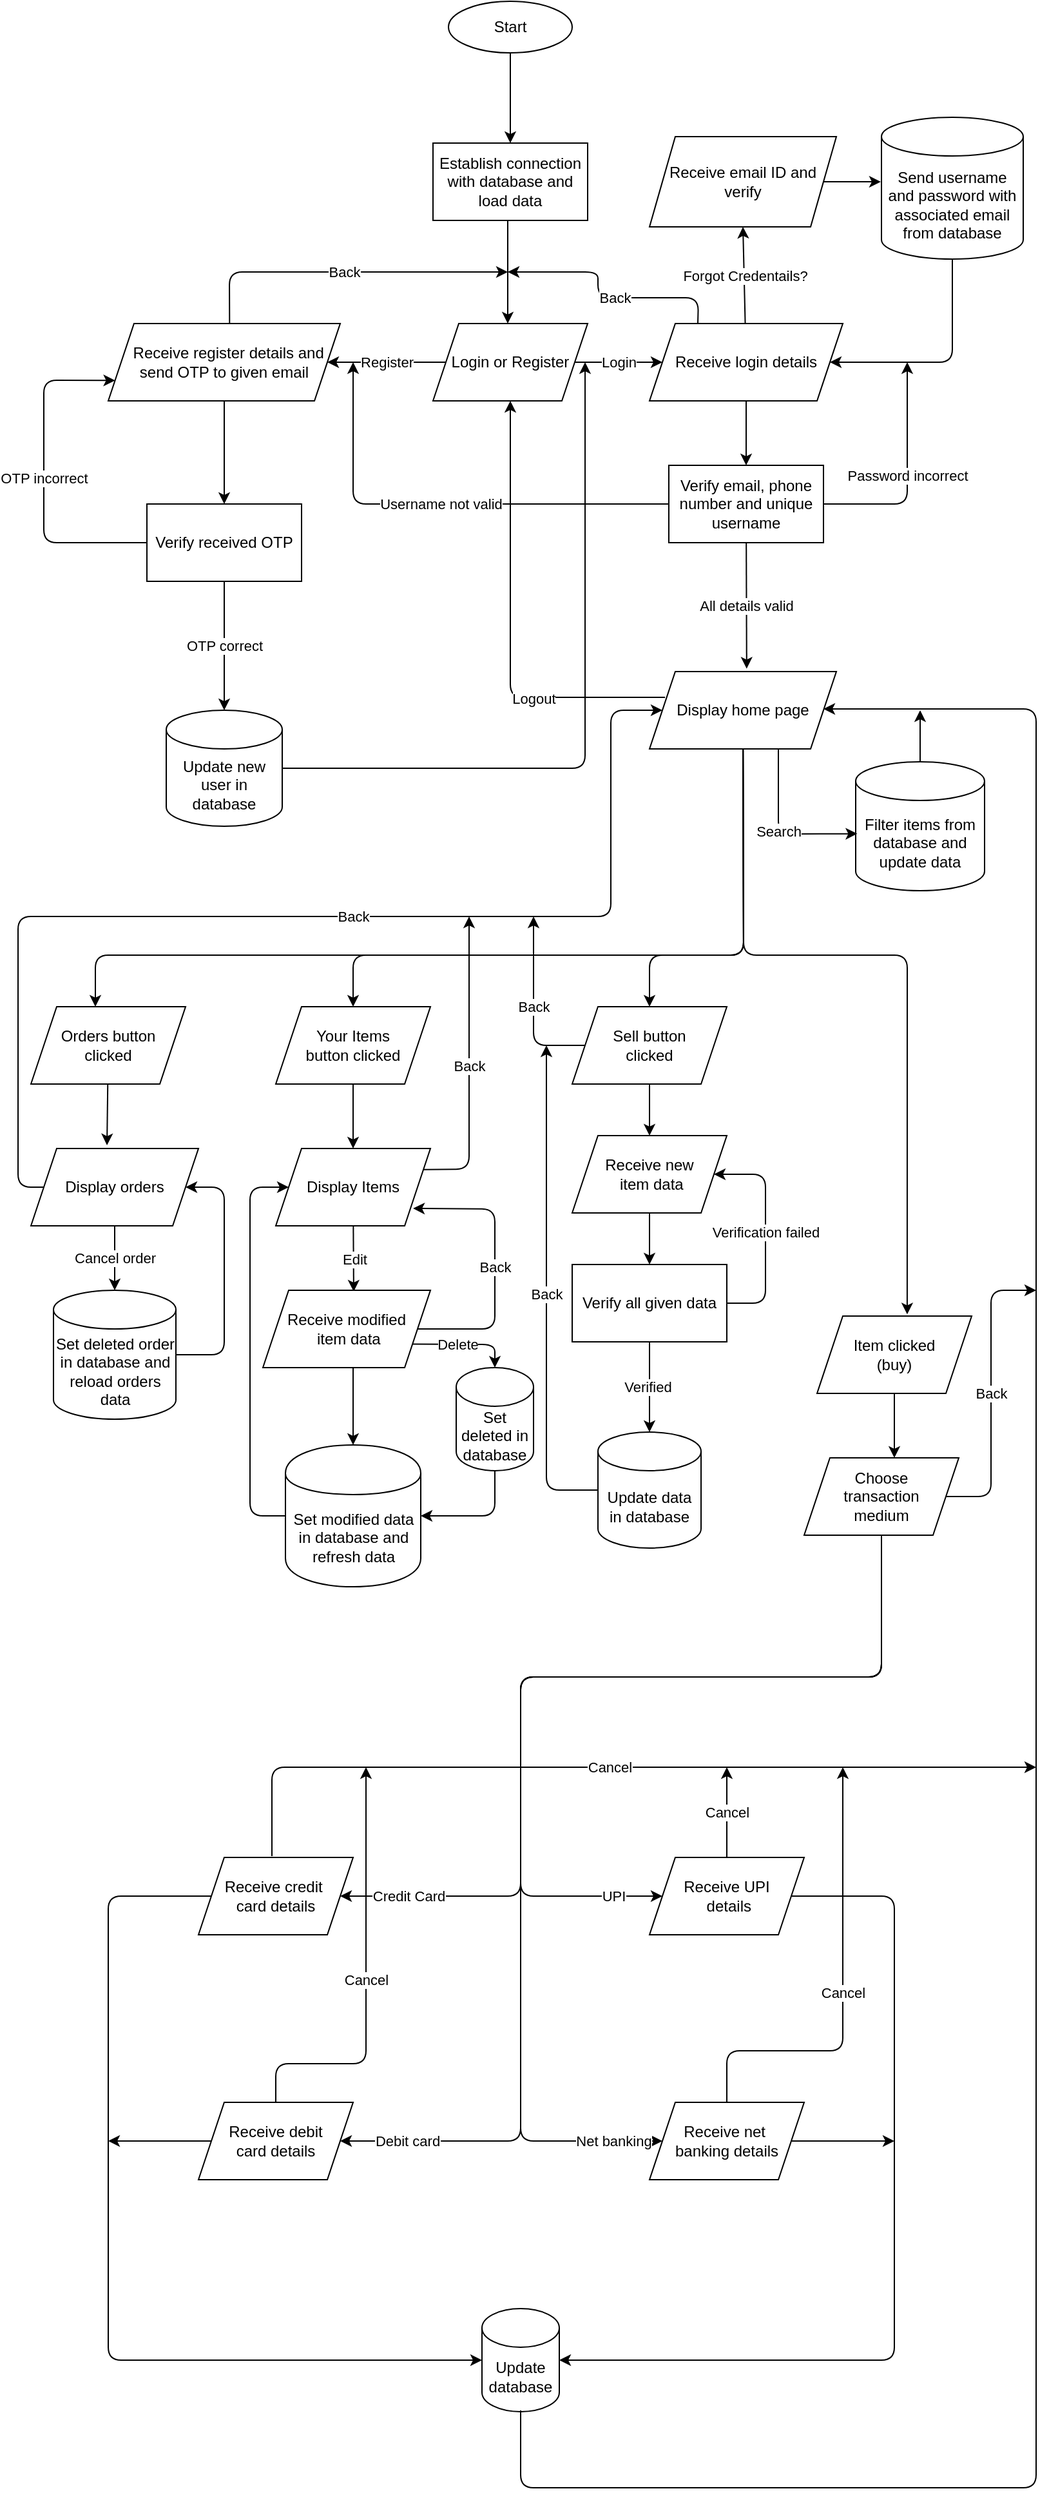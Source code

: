 <mxfile>
    <diagram id="v8a2AImK6Y1Kj5C-OFho" name="Page-1">
        <mxGraphModel dx="392" dy="780" grid="1" gridSize="10" guides="1" tooltips="1" connect="1" arrows="1" fold="1" page="1" pageScale="1" pageWidth="827" pageHeight="1169" background="none" math="0" shadow="0">
            <root>
                <mxCell id="0"/>
                <mxCell id="1" parent="0"/>
                <mxCell id="FD6uZ6-jMCt1QQ3MNHTS-6" value="" style="edgeStyle=orthogonalEdgeStyle;orthogonalLoop=1;jettySize=auto;html=1;fillColor=#e1d5e7;" parent="1" source="FD6uZ6-jMCt1QQ3MNHTS-4" target="FD6uZ6-jMCt1QQ3MNHTS-5" edge="1">
                    <mxGeometry relative="1" as="geometry"/>
                </mxCell>
                <mxCell id="FD6uZ6-jMCt1QQ3MNHTS-4" value="Start" style="ellipse;whiteSpace=wrap;html=1;" parent="1" vertex="1">
                    <mxGeometry x="354" y="20" width="96" height="40" as="geometry"/>
                </mxCell>
                <mxCell id="FD6uZ6-jMCt1QQ3MNHTS-8" value="" style="edgeStyle=orthogonalEdgeStyle;orthogonalLoop=1;jettySize=auto;html=1;" parent="1" source="FD6uZ6-jMCt1QQ3MNHTS-5" target="FD6uZ6-jMCt1QQ3MNHTS-7" edge="1">
                    <mxGeometry relative="1" as="geometry">
                        <Array as="points">
                            <mxPoint x="400" y="230"/>
                            <mxPoint x="400" y="230"/>
                        </Array>
                    </mxGeometry>
                </mxCell>
                <mxCell id="FD6uZ6-jMCt1QQ3MNHTS-5" value="Establish connection with database and load data" style="whiteSpace=wrap;html=1;" parent="1" vertex="1">
                    <mxGeometry x="342" y="130" width="120" height="60" as="geometry"/>
                </mxCell>
                <mxCell id="FD6uZ6-jMCt1QQ3MNHTS-7" value="Login or Register" style="shape=parallelogram;perimeter=parallelogramPerimeter;whiteSpace=wrap;html=1;fixedSize=1;" parent="1" vertex="1">
                    <mxGeometry x="342" y="270" width="120" height="60" as="geometry"/>
                </mxCell>
                <mxCell id="FD6uZ6-jMCt1QQ3MNHTS-27" value="" style="edgeStyle=orthogonalEdgeStyle;orthogonalLoop=1;jettySize=auto;html=1;" parent="1" source="FD6uZ6-jMCt1QQ3MNHTS-9" target="FD6uZ6-jMCt1QQ3MNHTS-26" edge="1">
                    <mxGeometry relative="1" as="geometry"/>
                </mxCell>
                <mxCell id="FD6uZ6-jMCt1QQ3MNHTS-9" value="Receive login details" style="shape=parallelogram;perimeter=parallelogramPerimeter;whiteSpace=wrap;html=1;fixedSize=1;" parent="1" vertex="1">
                    <mxGeometry x="510" y="270" width="150" height="60" as="geometry"/>
                </mxCell>
                <mxCell id="FD6uZ6-jMCt1QQ3MNHTS-13" value="" style="endArrow=classic;html=1;exitX=1;exitY=0.5;exitDx=0;exitDy=0;" parent="1" source="FD6uZ6-jMCt1QQ3MNHTS-7" target="FD6uZ6-jMCt1QQ3MNHTS-9" edge="1">
                    <mxGeometry relative="1" as="geometry">
                        <mxPoint x="460" y="300" as="sourcePoint"/>
                        <mxPoint x="550" y="299.8" as="targetPoint"/>
                    </mxGeometry>
                </mxCell>
                <mxCell id="FD6uZ6-jMCt1QQ3MNHTS-14" value="Login" style="edgeLabel;resizable=0;html=1;align=center;verticalAlign=middle;" parent="FD6uZ6-jMCt1QQ3MNHTS-13" connectable="0" vertex="1">
                    <mxGeometry relative="1" as="geometry"/>
                </mxCell>
                <mxCell id="FD6uZ6-jMCt1QQ3MNHTS-17" value="" style="endArrow=classic;html=1;entryX=0.5;entryY=1;entryDx=0;entryDy=0;" parent="1" source="FD6uZ6-jMCt1QQ3MNHTS-9" target="FD6uZ6-jMCt1QQ3MNHTS-19" edge="1">
                    <mxGeometry relative="1" as="geometry">
                        <mxPoint x="635" y="170" as="sourcePoint"/>
                        <mxPoint x="635" y="170" as="targetPoint"/>
                    </mxGeometry>
                </mxCell>
                <mxCell id="FD6uZ6-jMCt1QQ3MNHTS-18" value="Forgot Credentails?" style="edgeLabel;resizable=0;html=1;align=center;verticalAlign=middle;" parent="FD6uZ6-jMCt1QQ3MNHTS-17" connectable="0" vertex="1">
                    <mxGeometry relative="1" as="geometry"/>
                </mxCell>
                <mxCell id="FD6uZ6-jMCt1QQ3MNHTS-19" value="Receive email ID and verify" style="shape=parallelogram;perimeter=parallelogramPerimeter;whiteSpace=wrap;html=1;fixedSize=1;" parent="1" vertex="1">
                    <mxGeometry x="510" y="125" width="145" height="70" as="geometry"/>
                </mxCell>
                <mxCell id="FD6uZ6-jMCt1QQ3MNHTS-22" value="" style="endArrow=classic;html=1;entryX=-0.005;entryY=0.455;entryDx=0;entryDy=0;entryPerimeter=0;" parent="1" source="FD6uZ6-jMCt1QQ3MNHTS-19" target="FD6uZ6-jMCt1QQ3MNHTS-23" edge="1">
                    <mxGeometry width="50" height="50" relative="1" as="geometry">
                        <mxPoint x="655" y="210" as="sourcePoint"/>
                        <mxPoint x="700" y="160" as="targetPoint"/>
                    </mxGeometry>
                </mxCell>
                <mxCell id="FD6uZ6-jMCt1QQ3MNHTS-23" value="Send username and password with associated email from database" style="shape=cylinder3;whiteSpace=wrap;html=1;boundedLbl=1;backgroundOutline=1;size=15;" parent="1" vertex="1">
                    <mxGeometry x="690" y="110" width="110" height="110" as="geometry"/>
                </mxCell>
                <mxCell id="FD6uZ6-jMCt1QQ3MNHTS-25" value="" style="endArrow=classic;html=1;entryX=1;entryY=0.5;entryDx=0;entryDy=0;exitX=0.5;exitY=1;exitDx=0;exitDy=0;exitPerimeter=0;" parent="1" source="FD6uZ6-jMCt1QQ3MNHTS-23" target="FD6uZ6-jMCt1QQ3MNHTS-9" edge="1">
                    <mxGeometry width="50" height="50" relative="1" as="geometry">
                        <mxPoint x="755" y="270" as="sourcePoint"/>
                        <mxPoint x="755" y="290.711" as="targetPoint"/>
                        <Array as="points">
                            <mxPoint x="745" y="300"/>
                        </Array>
                    </mxGeometry>
                </mxCell>
                <mxCell id="FD6uZ6-jMCt1QQ3MNHTS-26" value="Verify email, phone number and unique username" style="whiteSpace=wrap;html=1;" parent="1" vertex="1">
                    <mxGeometry x="525" y="380" width="120" height="60" as="geometry"/>
                </mxCell>
                <mxCell id="FD6uZ6-jMCt1QQ3MNHTS-30" value="" style="endArrow=classic;html=1;entryX=1;entryY=0.5;entryDx=0;entryDy=0;" parent="1" source="FD6uZ6-jMCt1QQ3MNHTS-7" target="2" edge="1">
                    <mxGeometry relative="1" as="geometry">
                        <mxPoint x="242" y="300" as="sourcePoint"/>
                        <mxPoint x="242" y="300" as="targetPoint"/>
                    </mxGeometry>
                </mxCell>
                <mxCell id="FD6uZ6-jMCt1QQ3MNHTS-31" value="Register" style="edgeLabel;resizable=0;html=1;align=center;verticalAlign=middle;" parent="FD6uZ6-jMCt1QQ3MNHTS-30" connectable="0" vertex="1">
                    <mxGeometry relative="1" as="geometry"/>
                </mxCell>
                <mxCell id="4" value="" style="edgeStyle=orthogonalEdgeStyle;rounded=0;orthogonalLoop=1;jettySize=auto;html=1;" parent="1" source="2" target="3" edge="1">
                    <mxGeometry relative="1" as="geometry"/>
                </mxCell>
                <mxCell id="2" value="&amp;nbsp; Receive register details and send OTP to given email" style="shape=parallelogram;perimeter=parallelogramPerimeter;whiteSpace=wrap;html=1;fixedSize=1;" parent="1" vertex="1">
                    <mxGeometry x="90" y="270" width="180" height="60" as="geometry"/>
                </mxCell>
                <mxCell id="3" value="Verify received OTP" style="whiteSpace=wrap;html=1;" parent="1" vertex="1">
                    <mxGeometry x="120" y="410" width="120" height="60" as="geometry"/>
                </mxCell>
                <mxCell id="6" value="" style="endArrow=classic;html=1;entryX=0;entryY=0.75;entryDx=0;entryDy=0;" parent="1" source="3" target="2" edge="1">
                    <mxGeometry relative="1" as="geometry">
                        <mxPoint x="30" y="440" as="sourcePoint"/>
                        <mxPoint x="30" y="440" as="targetPoint"/>
                        <Array as="points">
                            <mxPoint x="40" y="440"/>
                            <mxPoint x="40" y="314"/>
                        </Array>
                    </mxGeometry>
                </mxCell>
                <mxCell id="7" value="OTP incorrect" style="edgeLabel;resizable=0;html=1;align=center;verticalAlign=middle;" parent="6" connectable="0" vertex="1">
                    <mxGeometry relative="1" as="geometry"/>
                </mxCell>
                <mxCell id="9" value="" style="endArrow=classic;html=1;entryX=0.5;entryY=0;entryDx=0;entryDy=0;entryPerimeter=0;" parent="1" source="3" target="18" edge="1">
                    <mxGeometry relative="1" as="geometry">
                        <mxPoint x="190" y="470" as="sourcePoint"/>
                        <mxPoint x="190" y="570" as="targetPoint"/>
                    </mxGeometry>
                </mxCell>
                <mxCell id="10" value="OTP correct" style="edgeLabel;resizable=0;html=1;align=center;verticalAlign=middle;" parent="9" connectable="0" vertex="1">
                    <mxGeometry relative="1" as="geometry"/>
                </mxCell>
                <mxCell id="11" value="" style="endArrow=classic;html=1;exitX=0.523;exitY=-0.006;exitDx=0;exitDy=0;exitPerimeter=0;" parent="1" source="2" edge="1">
                    <mxGeometry relative="1" as="geometry">
                        <mxPoint x="190" y="170" as="sourcePoint"/>
                        <mxPoint x="400" y="230" as="targetPoint"/>
                        <Array as="points">
                            <mxPoint x="184" y="230"/>
                        </Array>
                    </mxGeometry>
                </mxCell>
                <mxCell id="12" value="Back" style="edgeLabel;resizable=0;html=1;align=center;verticalAlign=middle;" parent="11" connectable="0" vertex="1">
                    <mxGeometry relative="1" as="geometry"/>
                </mxCell>
                <mxCell id="14" value="" style="endArrow=classic;html=1;exitX=0.25;exitY=0;exitDx=0;exitDy=0;" parent="1" source="FD6uZ6-jMCt1QQ3MNHTS-9" edge="1">
                    <mxGeometry relative="1" as="geometry">
                        <mxPoint x="585" y="170" as="sourcePoint"/>
                        <mxPoint x="400" y="230" as="targetPoint"/>
                        <Array as="points">
                            <mxPoint x="548" y="250"/>
                            <mxPoint x="470" y="250"/>
                            <mxPoint x="470" y="230"/>
                        </Array>
                    </mxGeometry>
                </mxCell>
                <mxCell id="17" value="Back" style="edgeLabel;html=1;align=center;verticalAlign=middle;resizable=0;points=[];" parent="14" vertex="1" connectable="0">
                    <mxGeometry x="-0.093" relative="1" as="geometry">
                        <mxPoint as="offset"/>
                    </mxGeometry>
                </mxCell>
                <mxCell id="18" value="Update new user in database" style="shape=cylinder3;whiteSpace=wrap;html=1;boundedLbl=1;backgroundOutline=1;size=15;" parent="1" vertex="1">
                    <mxGeometry x="135" y="570" width="90" height="90" as="geometry"/>
                </mxCell>
                <mxCell id="30" value="" style="endArrow=classic;html=1;" parent="1" source="FD6uZ6-jMCt1QQ3MNHTS-26" edge="1">
                    <mxGeometry relative="1" as="geometry">
                        <mxPoint x="425" y="410" as="sourcePoint"/>
                        <mxPoint x="280" y="300" as="targetPoint"/>
                        <Array as="points">
                            <mxPoint x="280" y="410"/>
                        </Array>
                    </mxGeometry>
                </mxCell>
                <mxCell id="31" value="Username not valid" style="edgeLabel;resizable=0;html=1;align=center;verticalAlign=middle;" parent="30" connectable="0" vertex="1">
                    <mxGeometry relative="1" as="geometry"/>
                </mxCell>
                <mxCell id="33" value="" style="endArrow=classic;html=1;" parent="1" source="FD6uZ6-jMCt1QQ3MNHTS-26" edge="1">
                    <mxGeometry relative="1" as="geometry">
                        <mxPoint x="645" y="410" as="sourcePoint"/>
                        <mxPoint x="710" y="300" as="targetPoint"/>
                        <Array as="points">
                            <mxPoint x="710" y="410"/>
                        </Array>
                    </mxGeometry>
                </mxCell>
                <mxCell id="34" value="Password incorrect" style="edgeLabel;resizable=0;html=1;align=center;verticalAlign=middle;" parent="33" connectable="0" vertex="1">
                    <mxGeometry relative="1" as="geometry"/>
                </mxCell>
                <mxCell id="36" value="" style="endArrow=classic;html=1;entryX=0.52;entryY=-0.038;entryDx=0;entryDy=0;entryPerimeter=0;" parent="1" source="FD6uZ6-jMCt1QQ3MNHTS-26" target="38" edge="1">
                    <mxGeometry relative="1" as="geometry">
                        <mxPoint x="585" y="440" as="sourcePoint"/>
                        <mxPoint x="585" y="540" as="targetPoint"/>
                    </mxGeometry>
                </mxCell>
                <mxCell id="37" value="All details valid" style="edgeLabel;resizable=0;html=1;align=center;verticalAlign=middle;" parent="36" connectable="0" vertex="1">
                    <mxGeometry relative="1" as="geometry"/>
                </mxCell>
                <mxCell id="38" value="Display home page" style="shape=parallelogram;perimeter=parallelogramPerimeter;whiteSpace=wrap;html=1;fixedSize=1;" parent="1" vertex="1">
                    <mxGeometry x="510" y="540" width="145" height="60" as="geometry"/>
                </mxCell>
                <mxCell id="42" value="" style="endArrow=classic;html=1;" parent="1" source="38" edge="1">
                    <mxGeometry relative="1" as="geometry">
                        <mxPoint x="582.5" y="600" as="sourcePoint"/>
                        <mxPoint x="80" y="800" as="targetPoint"/>
                        <Array as="points">
                            <mxPoint x="583" y="760"/>
                            <mxPoint x="80" y="760"/>
                            <mxPoint x="80" y="780"/>
                        </Array>
                    </mxGeometry>
                </mxCell>
                <mxCell id="46" value="" style="endArrow=classic;html=1;entryX=0.5;entryY=0;entryDx=0;entryDy=0;" parent="1" source="38" target="51" edge="1">
                    <mxGeometry relative="1" as="geometry">
                        <mxPoint x="582.5" y="600" as="sourcePoint"/>
                        <mxPoint x="280" y="800" as="targetPoint"/>
                        <Array as="points">
                            <mxPoint x="583" y="760"/>
                            <mxPoint x="280" y="760"/>
                        </Array>
                    </mxGeometry>
                </mxCell>
                <mxCell id="49" value="" style="endArrow=classic;html=1;entryX=0.5;entryY=0;entryDx=0;entryDy=0;" parent="1" source="38" edge="1" target="53">
                    <mxGeometry width="50" height="50" relative="1" as="geometry">
                        <mxPoint x="582.5" y="650" as="sourcePoint"/>
                        <mxPoint x="583" y="800" as="targetPoint"/>
                        <Array as="points">
                            <mxPoint x="583" y="760"/>
                            <mxPoint x="510" y="760"/>
                        </Array>
                    </mxGeometry>
                </mxCell>
                <mxCell id="50" value="" style="endArrow=classic;html=1;entryX=0.583;entryY=-0.022;entryDx=0;entryDy=0;entryPerimeter=0;" parent="1" source="38" target="54" edge="1">
                    <mxGeometry width="50" height="50" relative="1" as="geometry">
                        <mxPoint x="582.5" y="650" as="sourcePoint"/>
                        <mxPoint x="690" y="799" as="targetPoint"/>
                        <Array as="points">
                            <mxPoint x="583" y="760"/>
                            <mxPoint x="710" y="760"/>
                        </Array>
                    </mxGeometry>
                </mxCell>
                <mxCell id="75" value="" style="edgeStyle=orthogonalEdgeStyle;rounded=0;orthogonalLoop=1;jettySize=auto;html=1;" parent="1" source="51" target="74" edge="1">
                    <mxGeometry relative="1" as="geometry"/>
                </mxCell>
                <mxCell id="51" value="Your Items &lt;br&gt;button clicked" style="shape=parallelogram;perimeter=parallelogramPerimeter;whiteSpace=wrap;html=1;fixedSize=1;" parent="1" vertex="1">
                    <mxGeometry x="220" y="800" width="120" height="60" as="geometry"/>
                </mxCell>
                <mxCell id="52" value="Orders button &lt;br&gt;clicked" style="shape=parallelogram;perimeter=parallelogramPerimeter;whiteSpace=wrap;html=1;fixedSize=1;" parent="1" vertex="1">
                    <mxGeometry x="30" y="800" width="120" height="60" as="geometry"/>
                </mxCell>
                <mxCell id="97" value="" style="edgeStyle=orthogonalEdgeStyle;rounded=0;orthogonalLoop=1;jettySize=auto;html=1;" edge="1" parent="1" source="53" target="96">
                    <mxGeometry relative="1" as="geometry"/>
                </mxCell>
                <mxCell id="53" value="Sell button&lt;br&gt;clicked" style="shape=parallelogram;perimeter=parallelogramPerimeter;whiteSpace=wrap;html=1;fixedSize=1;" parent="1" vertex="1">
                    <mxGeometry x="450" y="800" width="120" height="60" as="geometry"/>
                </mxCell>
                <mxCell id="107" value="" style="edgeStyle=orthogonalEdgeStyle;rounded=0;orthogonalLoop=1;jettySize=auto;html=1;" edge="1" parent="1" source="54" target="106">
                    <mxGeometry relative="1" as="geometry">
                        <Array as="points">
                            <mxPoint x="690" y="1100"/>
                            <mxPoint x="690" y="1100"/>
                        </Array>
                    </mxGeometry>
                </mxCell>
                <mxCell id="54" value="Item clicked&lt;br&gt;(buy)" style="shape=parallelogram;perimeter=parallelogramPerimeter;whiteSpace=wrap;html=1;fixedSize=1;" parent="1" vertex="1">
                    <mxGeometry x="640" y="1040" width="120" height="60" as="geometry"/>
                </mxCell>
                <mxCell id="60" value="Display orders" style="shape=parallelogram;perimeter=parallelogramPerimeter;whiteSpace=wrap;html=1;fixedSize=1;" parent="1" vertex="1">
                    <mxGeometry x="30" y="910" width="130" height="60" as="geometry"/>
                </mxCell>
                <mxCell id="64" value="" style="endArrow=classic;html=1;entryX=0;entryY=0.5;entryDx=0;entryDy=0;" parent="1" source="60" target="38" edge="1">
                    <mxGeometry relative="1" as="geometry">
                        <mxPoint x="-70" y="1060" as="sourcePoint"/>
                        <mxPoint x="-70" y="1060" as="targetPoint"/>
                        <Array as="points">
                            <mxPoint x="20" y="940"/>
                            <mxPoint x="20" y="730"/>
                            <mxPoint x="480" y="730"/>
                            <mxPoint x="480" y="650"/>
                            <mxPoint x="480" y="570"/>
                        </Array>
                    </mxGeometry>
                </mxCell>
                <mxCell id="65" value="Back" style="edgeLabel;resizable=0;html=1;align=center;verticalAlign=middle;" parent="64" connectable="0" vertex="1">
                    <mxGeometry relative="1" as="geometry">
                        <mxPoint x="45" as="offset"/>
                    </mxGeometry>
                </mxCell>
                <mxCell id="66" value="" style="endArrow=classic;html=1;entryX=0.5;entryY=0;entryDx=0;entryDy=0;entryPerimeter=0;" parent="1" source="60" target="68" edge="1">
                    <mxGeometry relative="1" as="geometry">
                        <mxPoint x="90" y="1090" as="sourcePoint"/>
                        <mxPoint x="90" y="1190" as="targetPoint"/>
                    </mxGeometry>
                </mxCell>
                <mxCell id="67" value="Cancel order" style="edgeLabel;resizable=0;html=1;align=center;verticalAlign=middle;" parent="66" connectable="0" vertex="1">
                    <mxGeometry relative="1" as="geometry"/>
                </mxCell>
                <mxCell id="68" value="Set deleted order in database and reload orders data" style="shape=cylinder3;whiteSpace=wrap;html=1;boundedLbl=1;backgroundOutline=1;size=15;" parent="1" vertex="1">
                    <mxGeometry x="47.5" y="1020" width="95" height="100" as="geometry"/>
                </mxCell>
                <mxCell id="71" value="" style="endArrow=classic;html=1;entryX=0.454;entryY=-0.042;entryDx=0;entryDy=0;entryPerimeter=0;" parent="1" source="52" target="60" edge="1">
                    <mxGeometry width="50" height="50" relative="1" as="geometry">
                        <mxPoint x="90" y="910" as="sourcePoint"/>
                        <mxPoint x="90" y="930.711" as="targetPoint"/>
                    </mxGeometry>
                </mxCell>
                <mxCell id="73" value="" style="endArrow=classic;html=1;entryX=1;entryY=0.5;entryDx=0;entryDy=0;" parent="1" source="68" target="60" edge="1">
                    <mxGeometry width="50" height="50" relative="1" as="geometry">
                        <mxPoint x="142.5" y="1120" as="sourcePoint"/>
                        <mxPoint x="213.211" y="1070" as="targetPoint"/>
                        <Array as="points">
                            <mxPoint x="180" y="1070"/>
                            <mxPoint x="180" y="940"/>
                        </Array>
                    </mxGeometry>
                </mxCell>
                <mxCell id="74" value="Display Items" style="shape=parallelogram;perimeter=parallelogramPerimeter;whiteSpace=wrap;html=1;fixedSize=1;" parent="1" vertex="1">
                    <mxGeometry x="220" y="910" width="120" height="60" as="geometry"/>
                </mxCell>
                <mxCell id="76" value="" style="endArrow=classic;html=1;entryX=0.542;entryY=0.016;entryDx=0;entryDy=0;entryPerimeter=0;" parent="1" source="74" target="78" edge="1">
                    <mxGeometry relative="1" as="geometry">
                        <mxPoint x="280" y="970" as="sourcePoint"/>
                        <mxPoint x="280" y="1050" as="targetPoint"/>
                    </mxGeometry>
                </mxCell>
                <mxCell id="77" value="Edit" style="edgeLabel;resizable=0;html=1;align=center;verticalAlign=middle;" parent="76" connectable="0" vertex="1">
                    <mxGeometry relative="1" as="geometry"/>
                </mxCell>
                <mxCell id="88" value="" style="edgeStyle=orthogonalEdgeStyle;rounded=0;orthogonalLoop=1;jettySize=auto;html=1;" parent="1" source="78" target="87" edge="1">
                    <mxGeometry relative="1" as="geometry">
                        <Array as="points">
                            <mxPoint x="280" y="1110"/>
                            <mxPoint x="280" y="1110"/>
                        </Array>
                    </mxGeometry>
                </mxCell>
                <mxCell id="78" value="Receive modified&lt;br&gt;&amp;nbsp;item data" style="shape=parallelogram;perimeter=parallelogramPerimeter;whiteSpace=wrap;html=1;fixedSize=1;" parent="1" vertex="1">
                    <mxGeometry x="210" y="1020" width="130" height="60" as="geometry"/>
                </mxCell>
                <mxCell id="79" value="" style="endArrow=classic;html=1;entryX=0.5;entryY=0;entryDx=0;entryDy=0;entryPerimeter=0;exitX=1;exitY=0.75;exitDx=0;exitDy=0;" parent="1" source="78" target="81" edge="1">
                    <mxGeometry relative="1" as="geometry">
                        <mxPoint x="340" y="1050" as="sourcePoint"/>
                        <mxPoint x="420" y="1050" as="targetPoint"/>
                        <Array as="points">
                            <mxPoint x="390" y="1062"/>
                        </Array>
                    </mxGeometry>
                </mxCell>
                <mxCell id="80" value="Delete" style="edgeLabel;resizable=0;html=1;align=center;verticalAlign=middle;" parent="79" connectable="0" vertex="1">
                    <mxGeometry relative="1" as="geometry">
                        <mxPoint x="-6" as="offset"/>
                    </mxGeometry>
                </mxCell>
                <mxCell id="81" value="Set deleted in database" style="shape=cylinder3;whiteSpace=wrap;html=1;boundedLbl=1;backgroundOutline=1;size=15;" parent="1" vertex="1">
                    <mxGeometry x="360" y="1080" width="60" height="80" as="geometry"/>
                </mxCell>
                <mxCell id="83" value="" style="endArrow=classic;html=1;entryX=0.888;entryY=0.775;entryDx=0;entryDy=0;exitX=1;exitY=0.5;exitDx=0;exitDy=0;entryPerimeter=0;" parent="1" source="78" target="74" edge="1">
                    <mxGeometry relative="1" as="geometry">
                        <mxPoint x="340" y="1050" as="sourcePoint"/>
                        <mxPoint x="440" y="1050" as="targetPoint"/>
                        <Array as="points">
                            <mxPoint x="390" y="1050"/>
                            <mxPoint x="390" y="957"/>
                        </Array>
                    </mxGeometry>
                </mxCell>
                <mxCell id="84" value="Back" style="edgeLabel;resizable=0;html=1;align=center;verticalAlign=middle;" parent="83" connectable="0" vertex="1">
                    <mxGeometry relative="1" as="geometry"/>
                </mxCell>
                <mxCell id="85" value="" style="endArrow=classic;html=1;exitX=1;exitY=0.25;exitDx=0;exitDy=0;" parent="1" source="74" edge="1">
                    <mxGeometry relative="1" as="geometry">
                        <mxPoint x="340" y="940" as="sourcePoint"/>
                        <mxPoint x="370" y="730" as="targetPoint"/>
                        <Array as="points">
                            <mxPoint x="370" y="926"/>
                        </Array>
                    </mxGeometry>
                </mxCell>
                <mxCell id="86" value="Back" style="edgeLabel;resizable=0;html=1;align=center;verticalAlign=middle;" parent="85" connectable="0" vertex="1">
                    <mxGeometry relative="1" as="geometry"/>
                </mxCell>
                <mxCell id="87" value="Set modified data in database and refresh data" style="shape=cylinder;whiteSpace=wrap;html=1;boundedLbl=1;backgroundOutline=1;" parent="1" vertex="1">
                    <mxGeometry x="227.5" y="1140" width="105" height="110" as="geometry"/>
                </mxCell>
                <mxCell id="89" value="" style="endArrow=classic;html=1;entryX=0;entryY=0.5;entryDx=0;entryDy=0;" parent="1" source="87" target="74" edge="1">
                    <mxGeometry width="50" height="50" relative="1" as="geometry">
                        <mxPoint x="151.789" y="1245" as="sourcePoint"/>
                        <mxPoint x="151.789" y="1195" as="targetPoint"/>
                        <Array as="points">
                            <mxPoint x="200" y="1195"/>
                            <mxPoint x="200" y="940"/>
                        </Array>
                    </mxGeometry>
                </mxCell>
                <mxCell id="91" value="" style="endArrow=classic;html=1;entryX=1;entryY=0.5;entryDx=0;entryDy=0;" parent="1" source="81" target="87" edge="1">
                    <mxGeometry width="50" height="50" relative="1" as="geometry">
                        <mxPoint x="402" y="1210" as="sourcePoint"/>
                        <mxPoint x="331" y="1210" as="targetPoint"/>
                        <Array as="points">
                            <mxPoint x="390" y="1195"/>
                        </Array>
                    </mxGeometry>
                </mxCell>
                <mxCell id="99" value="" style="edgeStyle=orthogonalEdgeStyle;rounded=0;orthogonalLoop=1;jettySize=auto;html=1;" edge="1" parent="1" source="96" target="98">
                    <mxGeometry relative="1" as="geometry"/>
                </mxCell>
                <mxCell id="96" value="Receive new&lt;br&gt;&amp;nbsp;item data" style="shape=parallelogram;perimeter=parallelogramPerimeter;whiteSpace=wrap;html=1;fixedSize=1;" vertex="1" parent="1">
                    <mxGeometry x="450" y="900" width="120" height="60" as="geometry"/>
                </mxCell>
                <mxCell id="98" value="Verify all given data" style="rounded=0;whiteSpace=wrap;html=1;" vertex="1" parent="1">
                    <mxGeometry x="450" y="1000" width="120" height="60" as="geometry"/>
                </mxCell>
                <mxCell id="100" value="" style="endArrow=classic;html=1;entryX=1;entryY=0.5;entryDx=0;entryDy=0;" edge="1" parent="1" source="98" target="96">
                    <mxGeometry relative="1" as="geometry">
                        <mxPoint x="570" y="1030" as="sourcePoint"/>
                        <mxPoint x="670" y="1030" as="targetPoint"/>
                        <Array as="points">
                            <mxPoint x="600" y="1030"/>
                            <mxPoint x="600" y="930"/>
                        </Array>
                    </mxGeometry>
                </mxCell>
                <mxCell id="101" value="Verification failed" style="edgeLabel;resizable=0;html=1;align=center;verticalAlign=middle;" connectable="0" vertex="1" parent="100">
                    <mxGeometry relative="1" as="geometry"/>
                </mxCell>
                <mxCell id="102" value="Update data in database" style="shape=cylinder3;whiteSpace=wrap;html=1;boundedLbl=1;backgroundOutline=1;size=15;" vertex="1" parent="1">
                    <mxGeometry x="470" y="1130" width="80" height="90" as="geometry"/>
                </mxCell>
                <mxCell id="104" value="" style="endArrow=classic;html=1;entryX=0.5;entryY=0;entryDx=0;entryDy=0;entryPerimeter=0;" edge="1" parent="1" source="98" target="102">
                    <mxGeometry relative="1" as="geometry">
                        <mxPoint x="510" y="1060" as="sourcePoint"/>
                        <mxPoint x="530" y="1110" as="targetPoint"/>
                    </mxGeometry>
                </mxCell>
                <mxCell id="105" value="Verified&amp;nbsp;" style="edgeLabel;resizable=0;html=1;align=center;verticalAlign=middle;" connectable="0" vertex="1" parent="104">
                    <mxGeometry relative="1" as="geometry"/>
                </mxCell>
                <mxCell id="106" value="Choose&lt;br&gt;transaction &lt;br&gt;medium" style="shape=parallelogram;perimeter=parallelogramPerimeter;whiteSpace=wrap;html=1;fixedSize=1;" vertex="1" parent="1">
                    <mxGeometry x="630" y="1150" width="120" height="60" as="geometry"/>
                </mxCell>
                <mxCell id="108" value="" style="endArrow=classic;html=1;" edge="1" parent="1" source="53">
                    <mxGeometry relative="1" as="geometry">
                        <mxPoint x="350" y="830" as="sourcePoint"/>
                        <mxPoint x="420" y="730" as="targetPoint"/>
                        <Array as="points">
                            <mxPoint x="420" y="830"/>
                        </Array>
                    </mxGeometry>
                </mxCell>
                <mxCell id="109" value="Back" style="edgeLabel;resizable=0;html=1;align=center;verticalAlign=middle;" connectable="0" vertex="1" parent="108">
                    <mxGeometry relative="1" as="geometry"/>
                </mxCell>
                <mxCell id="110" value="" style="endArrow=classic;html=1;" edge="1" parent="1" source="102">
                    <mxGeometry relative="1" as="geometry">
                        <mxPoint x="370" y="1175" as="sourcePoint"/>
                        <mxPoint x="430" y="830" as="targetPoint"/>
                        <Array as="points">
                            <mxPoint x="430" y="1175"/>
                        </Array>
                    </mxGeometry>
                </mxCell>
                <mxCell id="111" value="Back" style="edgeLabel;resizable=0;html=1;align=center;verticalAlign=middle;" connectable="0" vertex="1" parent="110">
                    <mxGeometry relative="1" as="geometry"/>
                </mxCell>
                <mxCell id="114" value="" style="endArrow=classic;html=1;" edge="1" parent="1" source="18">
                    <mxGeometry width="50" height="50" relative="1" as="geometry">
                        <mxPoint x="225" y="665" as="sourcePoint"/>
                        <mxPoint x="460" y="300" as="targetPoint"/>
                        <Array as="points">
                            <mxPoint x="460" y="615"/>
                        </Array>
                    </mxGeometry>
                </mxCell>
                <mxCell id="120" value="" style="endArrow=classic;html=1;" edge="1" parent="1" source="106" target="128">
                    <mxGeometry width="50" height="50" relative="1" as="geometry">
                        <mxPoint x="745" y="1010" as="sourcePoint"/>
                        <mxPoint x="570" y="1490" as="targetPoint"/>
                        <Array as="points">
                            <mxPoint x="690" y="1320"/>
                            <mxPoint x="410" y="1320"/>
                            <mxPoint x="410" y="1490"/>
                        </Array>
                    </mxGeometry>
                </mxCell>
                <mxCell id="131" value="UPI" style="edgeLabel;html=1;align=center;verticalAlign=middle;resizable=0;points=[];" vertex="1" connectable="0" parent="120">
                    <mxGeometry x="0.922" y="-5" relative="1" as="geometry">
                        <mxPoint x="-12" y="-5" as="offset"/>
                    </mxGeometry>
                </mxCell>
                <mxCell id="121" value="" style="endArrow=classic;html=1;" edge="1" parent="1" source="106" target="129">
                    <mxGeometry width="50" height="50" relative="1" as="geometry">
                        <mxPoint x="745" y="1010" as="sourcePoint"/>
                        <mxPoint x="220" y="1490" as="targetPoint"/>
                        <Array as="points">
                            <mxPoint x="690" y="1320"/>
                            <mxPoint x="410" y="1320"/>
                            <mxPoint x="410" y="1490"/>
                        </Array>
                    </mxGeometry>
                </mxCell>
                <mxCell id="132" value="Credit Card" style="edgeLabel;html=1;align=center;verticalAlign=middle;resizable=0;points=[];" vertex="1" connectable="0" parent="121">
                    <mxGeometry x="0.884" y="-1" relative="1" as="geometry">
                        <mxPoint x="12" y="1" as="offset"/>
                    </mxGeometry>
                </mxCell>
                <mxCell id="122" value="" style="endArrow=classic;html=1;" edge="1" parent="1" source="106" target="130">
                    <mxGeometry width="50" height="50" relative="1" as="geometry">
                        <mxPoint x="745" y="1010" as="sourcePoint"/>
                        <mxPoint x="570" y="1910" as="targetPoint"/>
                        <Array as="points">
                            <mxPoint x="690" y="1320"/>
                            <mxPoint x="410" y="1320"/>
                            <mxPoint x="410" y="1680"/>
                        </Array>
                    </mxGeometry>
                </mxCell>
                <mxCell id="133" value="Net banking" style="edgeLabel;html=1;align=center;verticalAlign=middle;resizable=0;points=[];" vertex="1" connectable="0" parent="122">
                    <mxGeometry x="0.921" relative="1" as="geometry">
                        <mxPoint x="-4" as="offset"/>
                    </mxGeometry>
                </mxCell>
                <mxCell id="123" value="" style="endArrow=classic;html=1;shadow=0;" edge="1" parent="1" source="106" target="135">
                    <mxGeometry width="50" height="50" relative="1" as="geometry">
                        <mxPoint x="745" y="1010" as="sourcePoint"/>
                        <mxPoint x="270" y="1680" as="targetPoint"/>
                        <Array as="points">
                            <mxPoint x="690" y="1320"/>
                            <mxPoint x="410" y="1320"/>
                            <mxPoint x="410" y="1680"/>
                        </Array>
                    </mxGeometry>
                </mxCell>
                <mxCell id="134" value="Debit card" style="edgeLabel;html=1;align=center;verticalAlign=middle;resizable=0;points=[];" vertex="1" connectable="0" parent="123">
                    <mxGeometry x="0.86" y="-3" relative="1" as="geometry">
                        <mxPoint x="-11" y="3" as="offset"/>
                    </mxGeometry>
                </mxCell>
                <mxCell id="128" value="Receive UPI&lt;br&gt;&amp;nbsp;details" style="shape=parallelogram;perimeter=parallelogramPerimeter;whiteSpace=wrap;html=1;fixedSize=1;" vertex="1" parent="1">
                    <mxGeometry x="510" y="1460" width="120" height="60" as="geometry"/>
                </mxCell>
                <mxCell id="129" value="Receive credit&amp;nbsp;&lt;br&gt;card details" style="shape=parallelogram;perimeter=parallelogramPerimeter;whiteSpace=wrap;html=1;fixedSize=1;" vertex="1" parent="1">
                    <mxGeometry x="160" y="1460" width="120" height="60" as="geometry"/>
                </mxCell>
                <mxCell id="130" value="Receive net&amp;nbsp;&lt;br&gt;banking details" style="shape=parallelogram;perimeter=parallelogramPerimeter;whiteSpace=wrap;html=1;fixedSize=1;" vertex="1" parent="1">
                    <mxGeometry x="510" y="1650.0" width="120" height="60" as="geometry"/>
                </mxCell>
                <mxCell id="135" value="Receive debit&lt;br&gt;card details" style="shape=parallelogram;perimeter=parallelogramPerimeter;whiteSpace=wrap;html=1;fixedSize=1;" vertex="1" parent="1">
                    <mxGeometry x="160" y="1650" width="120" height="60" as="geometry"/>
                </mxCell>
                <mxCell id="136" value="Update database" style="shape=cylinder3;whiteSpace=wrap;html=1;boundedLbl=1;backgroundOutline=1;size=15;" vertex="1" parent="1">
                    <mxGeometry x="380" y="1810" width="60" height="80" as="geometry"/>
                </mxCell>
                <mxCell id="137" value="" style="endArrow=classic;html=1;entryX=0;entryY=0.5;entryDx=0;entryDy=0;entryPerimeter=0;" edge="1" parent="1" source="129" target="136">
                    <mxGeometry width="50" height="50" relative="1" as="geometry">
                        <mxPoint x="89.289" y="1540" as="sourcePoint"/>
                        <mxPoint x="89.289" y="1490" as="targetPoint"/>
                        <Array as="points">
                            <mxPoint x="90" y="1490"/>
                            <mxPoint x="90" y="1850"/>
                        </Array>
                    </mxGeometry>
                </mxCell>
                <mxCell id="138" value="" style="endArrow=classic;html=1;" edge="1" parent="1" source="135">
                    <mxGeometry width="50" height="50" relative="1" as="geometry">
                        <mxPoint x="79.289" y="1730" as="sourcePoint"/>
                        <mxPoint x="90" y="1680" as="targetPoint"/>
                    </mxGeometry>
                </mxCell>
                <mxCell id="139" value="" style="endArrow=classic;html=1;entryX=1;entryY=0.5;entryDx=0;entryDy=0;entryPerimeter=0;" edge="1" parent="1" source="128" target="136">
                    <mxGeometry width="50" height="50" relative="1" as="geometry">
                        <mxPoint x="630" y="1540" as="sourcePoint"/>
                        <mxPoint x="700.711" y="1490" as="targetPoint"/>
                        <Array as="points">
                            <mxPoint x="700" y="1490"/>
                            <mxPoint x="700" y="1850"/>
                        </Array>
                    </mxGeometry>
                </mxCell>
                <mxCell id="141" value="" style="endArrow=classic;html=1;" edge="1" parent="1" source="130">
                    <mxGeometry width="50" height="50" relative="1" as="geometry">
                        <mxPoint x="630" y="1730.0" as="sourcePoint"/>
                        <mxPoint x="700" y="1680" as="targetPoint"/>
                    </mxGeometry>
                </mxCell>
                <mxCell id="142" value="" style="endArrow=classic;html=1;entryX=1;entryY=0.5;entryDx=0;entryDy=0;" edge="1" parent="1">
                    <mxGeometry width="50" height="50" relative="1" as="geometry">
                        <mxPoint x="410" y="1889" as="sourcePoint"/>
                        <mxPoint x="645" y="569" as="targetPoint"/>
                        <Array as="points">
                            <mxPoint x="410" y="1949"/>
                            <mxPoint x="810" y="1949"/>
                            <mxPoint x="810" y="569"/>
                        </Array>
                    </mxGeometry>
                </mxCell>
                <mxCell id="143" value="" style="endArrow=classic;html=1;" edge="1" parent="1">
                    <mxGeometry relative="1" as="geometry">
                        <mxPoint x="217" y="1459" as="sourcePoint"/>
                        <mxPoint x="810" y="1390" as="targetPoint"/>
                        <Array as="points">
                            <mxPoint x="217" y="1390"/>
                        </Array>
                    </mxGeometry>
                </mxCell>
                <mxCell id="144" value="Cancel" style="edgeLabel;resizable=0;html=1;align=center;verticalAlign=middle;" connectable="0" vertex="1" parent="143">
                    <mxGeometry relative="1" as="geometry"/>
                </mxCell>
                <mxCell id="145" value="" style="endArrow=classic;html=1;" edge="1" parent="1" source="128">
                    <mxGeometry relative="1" as="geometry">
                        <mxPoint x="570" y="1360" as="sourcePoint"/>
                        <mxPoint x="570" y="1390" as="targetPoint"/>
                    </mxGeometry>
                </mxCell>
                <mxCell id="146" value="Cancel" style="edgeLabel;resizable=0;html=1;align=center;verticalAlign=middle;" connectable="0" vertex="1" parent="145">
                    <mxGeometry relative="1" as="geometry"/>
                </mxCell>
                <mxCell id="147" value="" style="endArrow=classic;html=1;" edge="1" parent="1" source="130">
                    <mxGeometry relative="1" as="geometry">
                        <mxPoint x="570" y="1550.0" as="sourcePoint"/>
                        <mxPoint x="660" y="1390" as="targetPoint"/>
                        <Array as="points">
                            <mxPoint x="570" y="1610"/>
                            <mxPoint x="660" y="1610"/>
                        </Array>
                    </mxGeometry>
                </mxCell>
                <mxCell id="148" value="Cancel" style="edgeLabel;resizable=0;html=1;align=center;verticalAlign=middle;" connectable="0" vertex="1" parent="147">
                    <mxGeometry relative="1" as="geometry"/>
                </mxCell>
                <mxCell id="149" value="" style="endArrow=classic;html=1;" edge="1" parent="1" source="135">
                    <mxGeometry relative="1" as="geometry">
                        <mxPoint x="220" y="1550" as="sourcePoint"/>
                        <mxPoint x="290" y="1390" as="targetPoint"/>
                        <Array as="points">
                            <mxPoint x="220" y="1620"/>
                            <mxPoint x="290" y="1620"/>
                        </Array>
                    </mxGeometry>
                </mxCell>
                <mxCell id="150" value="Cancel" style="edgeLabel;resizable=0;html=1;align=center;verticalAlign=middle;" connectable="0" vertex="1" parent="149">
                    <mxGeometry relative="1" as="geometry"/>
                </mxCell>
                <mxCell id="151" value="" style="endArrow=classic;html=1;exitX=1;exitY=0.5;exitDx=0;exitDy=0;" edge="1" parent="1" source="106">
                    <mxGeometry relative="1" as="geometry">
                        <mxPoint x="760" y="960" as="sourcePoint"/>
                        <mxPoint x="810" y="1020" as="targetPoint"/>
                        <Array as="points">
                            <mxPoint x="775" y="1180"/>
                            <mxPoint x="775" y="1020"/>
                        </Array>
                    </mxGeometry>
                </mxCell>
                <mxCell id="152" value="Back" style="edgeLabel;resizable=0;html=1;align=center;verticalAlign=middle;" connectable="0" vertex="1" parent="151">
                    <mxGeometry relative="1" as="geometry"/>
                </mxCell>
                <mxCell id="154" value="Filter items from database and update data" style="shape=cylinder3;whiteSpace=wrap;html=1;boundedLbl=1;backgroundOutline=1;size=15;" vertex="1" parent="1">
                    <mxGeometry x="670" y="610" width="100" height="100" as="geometry"/>
                </mxCell>
                <mxCell id="155" value="" style="endArrow=classic;html=1;entryX=0.012;entryY=0.558;entryDx=0;entryDy=0;entryPerimeter=0;" edge="1" parent="1" target="154">
                    <mxGeometry relative="1" as="geometry">
                        <mxPoint x="610" y="600" as="sourcePoint"/>
                        <mxPoint x="710" y="600" as="targetPoint"/>
                        <Array as="points">
                            <mxPoint x="610" y="666"/>
                        </Array>
                    </mxGeometry>
                </mxCell>
                <mxCell id="156" value="Search" style="edgeLabel;resizable=0;html=1;align=center;verticalAlign=middle;" connectable="0" vertex="1" parent="155">
                    <mxGeometry relative="1" as="geometry"/>
                </mxCell>
                <mxCell id="158" value="" style="endArrow=classic;html=1;" edge="1" parent="1" source="154">
                    <mxGeometry width="50" height="50" relative="1" as="geometry">
                        <mxPoint x="720" y="589.289" as="sourcePoint"/>
                        <mxPoint x="720" y="570" as="targetPoint"/>
                    </mxGeometry>
                </mxCell>
                <mxCell id="159" value="" style="endArrow=classic;html=1;exitX=0.083;exitY=0.333;exitDx=0;exitDy=0;entryX=0.5;entryY=1;entryDx=0;entryDy=0;exitPerimeter=0;" edge="1" parent="1" source="38" target="FD6uZ6-jMCt1QQ3MNHTS-7">
                    <mxGeometry width="50" height="50" relative="1" as="geometry">
                        <mxPoint x="470" y="550" as="sourcePoint"/>
                        <mxPoint x="490" y="460" as="targetPoint"/>
                        <Array as="points">
                            <mxPoint x="402" y="560"/>
                        </Array>
                    </mxGeometry>
                </mxCell>
                <mxCell id="160" value="Logout" style="edgeLabel;html=1;align=center;verticalAlign=middle;resizable=0;points=[];" vertex="1" connectable="0" parent="159">
                    <mxGeometry x="-0.418" y="1" relative="1" as="geometry">
                        <mxPoint as="offset"/>
                    </mxGeometry>
                </mxCell>
            </root>
        </mxGraphModel>
    </diagram>
</mxfile>